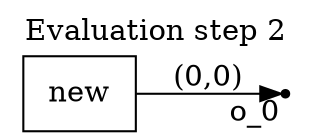 digraph G {
graph[label="Evaluation step 2",labelloc=top,labeljust=c];
rankdir=LR;
{ rank=same; }
{ rank=same; 12;}
0[label="new", shape="box"];
12[xlabel="o_0", shape="point"];
0->12 [label="(0,0)"];
}
